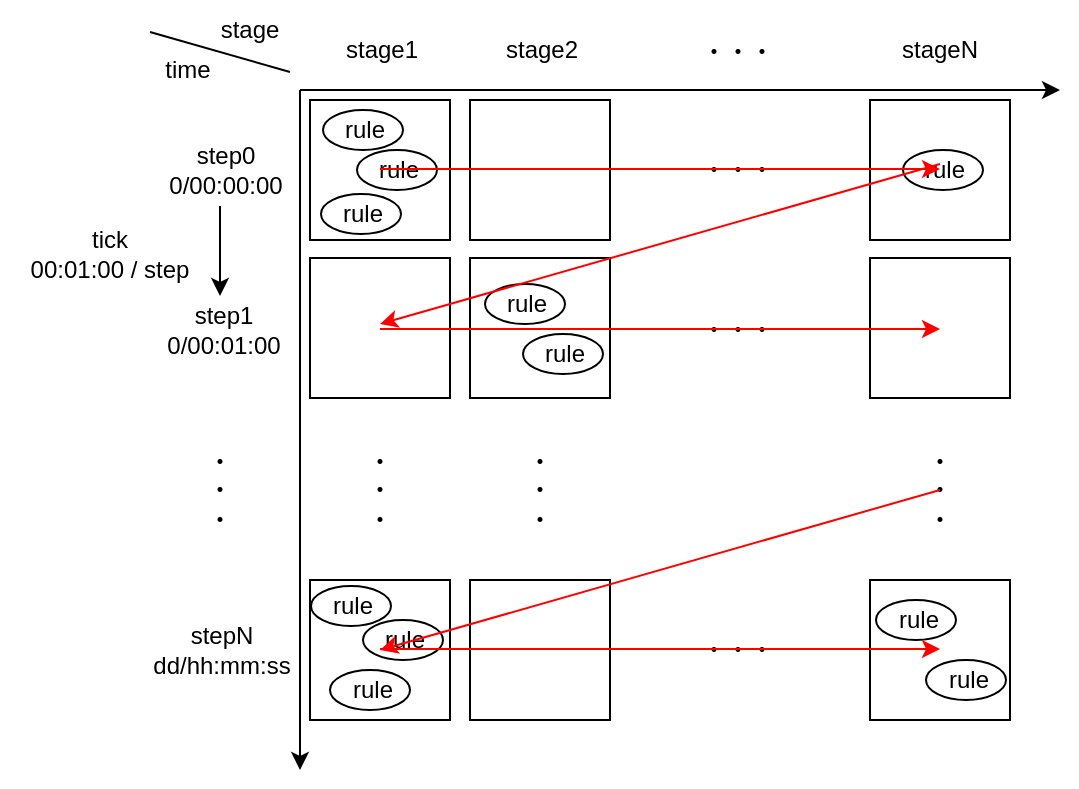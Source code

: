 <mxfile>
    <diagram id="dt9OBFTZSVVGdbWDUWGd" name="ページ1">
        <mxGraphModel dx="584" dy="390" grid="1" gridSize="10" guides="1" tooltips="1" connect="1" arrows="1" fold="1" page="1" pageScale="1" pageWidth="827" pageHeight="1169" background="#ffffff" math="0" shadow="0">
            <root>
                <mxCell id="0"/>
                <mxCell id="1" parent="0"/>
                <mxCell id="4" value="" style="endArrow=classic;html=1;" parent="1" edge="1">
                    <mxGeometry width="50" height="50" relative="1" as="geometry">
                        <mxPoint x="200" y="120" as="sourcePoint"/>
                        <mxPoint x="200" y="460" as="targetPoint"/>
                    </mxGeometry>
                </mxCell>
                <mxCell id="5" value="time" style="text;html=1;strokeColor=none;fillColor=none;align=center;verticalAlign=middle;whiteSpace=wrap;rounded=0;" parent="1" vertex="1">
                    <mxGeometry x="114" y="95" width="60" height="30" as="geometry"/>
                </mxCell>
                <mxCell id="6" value="" style="endArrow=none;html=1;" parent="1" edge="1">
                    <mxGeometry width="50" height="50" relative="1" as="geometry">
                        <mxPoint x="195" y="111" as="sourcePoint"/>
                        <mxPoint x="125" y="91" as="targetPoint"/>
                    </mxGeometry>
                </mxCell>
                <mxCell id="7" value="stage" style="text;html=1;strokeColor=none;fillColor=none;align=center;verticalAlign=middle;whiteSpace=wrap;rounded=0;" parent="1" vertex="1">
                    <mxGeometry x="145" y="75" width="60" height="30" as="geometry"/>
                </mxCell>
                <mxCell id="8" value="" style="endArrow=classic;html=1;" parent="1" edge="1">
                    <mxGeometry width="50" height="50" relative="1" as="geometry">
                        <mxPoint x="200" y="120" as="sourcePoint"/>
                        <mxPoint x="580" y="120" as="targetPoint"/>
                    </mxGeometry>
                </mxCell>
                <mxCell id="9" value="stage1" style="text;html=1;strokeColor=none;fillColor=none;align=center;verticalAlign=middle;whiteSpace=wrap;rounded=0;" parent="1" vertex="1">
                    <mxGeometry x="211" y="85" width="60" height="30" as="geometry"/>
                </mxCell>
                <mxCell id="10" value="stage2" style="text;html=1;strokeColor=none;fillColor=none;align=center;verticalAlign=middle;whiteSpace=wrap;rounded=0;" parent="1" vertex="1">
                    <mxGeometry x="291" y="85" width="60" height="30" as="geometry"/>
                </mxCell>
                <mxCell id="11" value="stageN" style="text;html=1;strokeColor=none;fillColor=none;align=center;verticalAlign=middle;whiteSpace=wrap;rounded=0;" parent="1" vertex="1">
                    <mxGeometry x="490" y="85" width="60" height="30" as="geometry"/>
                </mxCell>
                <mxCell id="12" value="・・・" style="text;html=1;strokeColor=none;fillColor=none;align=center;verticalAlign=middle;whiteSpace=wrap;rounded=0;" parent="1" vertex="1">
                    <mxGeometry x="389" y="86" width="60" height="30" as="geometry"/>
                </mxCell>
                <mxCell id="13" value="" style="whiteSpace=wrap;html=1;aspect=fixed;fillColor=none;" parent="1" vertex="1">
                    <mxGeometry x="205" y="125" width="70" height="70" as="geometry"/>
                </mxCell>
                <mxCell id="14" value="" style="whiteSpace=wrap;html=1;aspect=fixed;fillColor=none;" parent="1" vertex="1">
                    <mxGeometry x="285" y="125" width="70" height="70" as="geometry"/>
                </mxCell>
                <mxCell id="15" value="" style="whiteSpace=wrap;html=1;aspect=fixed;fillColor=none;" parent="1" vertex="1">
                    <mxGeometry x="485" y="125" width="70" height="70" as="geometry"/>
                </mxCell>
                <mxCell id="16" value="" style="whiteSpace=wrap;html=1;aspect=fixed;fillColor=none;" parent="1" vertex="1">
                    <mxGeometry x="205" y="204" width="70" height="70" as="geometry"/>
                </mxCell>
                <mxCell id="17" value="" style="whiteSpace=wrap;html=1;aspect=fixed;fillColor=none;" parent="1" vertex="1">
                    <mxGeometry x="285" y="204" width="70" height="70" as="geometry"/>
                </mxCell>
                <mxCell id="18" value="" style="whiteSpace=wrap;html=1;aspect=fixed;fillColor=none;" parent="1" vertex="1">
                    <mxGeometry x="485" y="204" width="70" height="70" as="geometry"/>
                </mxCell>
                <mxCell id="19" value="step0&lt;br&gt;0/00:00:00" style="text;html=1;strokeColor=none;fillColor=none;align=center;verticalAlign=middle;whiteSpace=wrap;rounded=0;" parent="1" vertex="1">
                    <mxGeometry x="133" y="145" width="60" height="30" as="geometry"/>
                </mxCell>
                <mxCell id="20" value="step1&lt;br&gt;0/00:01:00" style="text;html=1;strokeColor=none;fillColor=none;align=center;verticalAlign=middle;whiteSpace=wrap;rounded=0;" parent="1" vertex="1">
                    <mxGeometry x="132" y="225" width="60" height="30" as="geometry"/>
                </mxCell>
                <mxCell id="21" value="・&lt;br&gt;・&lt;br&gt;・" style="text;html=1;strokeColor=none;fillColor=none;align=center;verticalAlign=middle;whiteSpace=wrap;rounded=0;" parent="1" vertex="1">
                    <mxGeometry x="130" y="305" width="60" height="30" as="geometry"/>
                </mxCell>
                <mxCell id="22" value="stepN&lt;br&gt;dd/hh:mm:ss" style="text;html=1;strokeColor=none;fillColor=none;align=center;verticalAlign=middle;whiteSpace=wrap;rounded=0;" parent="1" vertex="1">
                    <mxGeometry x="131" y="385" width="60" height="30" as="geometry"/>
                </mxCell>
                <mxCell id="23" value="" style="whiteSpace=wrap;html=1;aspect=fixed;fillColor=none;" parent="1" vertex="1">
                    <mxGeometry x="205" y="365" width="70" height="70" as="geometry"/>
                </mxCell>
                <mxCell id="24" value="" style="whiteSpace=wrap;html=1;aspect=fixed;fillColor=none;" parent="1" vertex="1">
                    <mxGeometry x="285" y="365" width="70" height="70" as="geometry"/>
                </mxCell>
                <mxCell id="25" value="" style="whiteSpace=wrap;html=1;aspect=fixed;fillColor=none;" parent="1" vertex="1">
                    <mxGeometry x="485" y="365" width="70" height="70" as="geometry"/>
                </mxCell>
                <mxCell id="26" value="・&lt;br&gt;・&lt;br&gt;・" style="text;html=1;strokeColor=none;fillColor=none;align=center;verticalAlign=middle;whiteSpace=wrap;rounded=0;" parent="1" vertex="1">
                    <mxGeometry x="210" y="305" width="60" height="30" as="geometry"/>
                </mxCell>
                <mxCell id="27" value="・&lt;br&gt;・&lt;br&gt;・" style="text;html=1;strokeColor=none;fillColor=none;align=center;verticalAlign=middle;whiteSpace=wrap;rounded=0;" parent="1" vertex="1">
                    <mxGeometry x="290" y="305" width="60" height="30" as="geometry"/>
                </mxCell>
                <mxCell id="28" value="・&lt;br&gt;・&lt;br&gt;・" style="text;html=1;strokeColor=none;fillColor=none;align=center;verticalAlign=middle;whiteSpace=wrap;rounded=0;" parent="1" vertex="1">
                    <mxGeometry x="490" y="305" width="60" height="30" as="geometry"/>
                </mxCell>
                <mxCell id="29" value="・・・" style="text;html=1;strokeColor=none;fillColor=none;align=center;verticalAlign=middle;whiteSpace=wrap;rounded=0;" parent="1" vertex="1">
                    <mxGeometry x="389" y="145" width="60" height="30" as="geometry"/>
                </mxCell>
                <mxCell id="30" value="・・・" style="text;html=1;strokeColor=none;fillColor=none;align=center;verticalAlign=middle;whiteSpace=wrap;rounded=0;" parent="1" vertex="1">
                    <mxGeometry x="389" y="225" width="60" height="30" as="geometry"/>
                </mxCell>
                <mxCell id="31" value="・・・" style="text;html=1;strokeColor=none;fillColor=none;align=center;verticalAlign=middle;whiteSpace=wrap;rounded=0;" parent="1" vertex="1">
                    <mxGeometry x="389" y="385" width="60" height="30" as="geometry"/>
                </mxCell>
                <mxCell id="36" value="" style="ellipse;whiteSpace=wrap;html=1;fillColor=none;" parent="1" vertex="1">
                    <mxGeometry x="215" y="410" width="40" height="20" as="geometry"/>
                </mxCell>
                <mxCell id="37" value="rule" style="text;html=1;strokeColor=none;fillColor=none;align=center;verticalAlign=middle;whiteSpace=wrap;rounded=0;" parent="1" vertex="1">
                    <mxGeometry x="203.5" y="405" width="65" height="30" as="geometry"/>
                </mxCell>
                <mxCell id="38" value="" style="ellipse;whiteSpace=wrap;html=1;fillColor=none;" parent="1" vertex="1">
                    <mxGeometry x="211.5" y="130" width="40" height="20" as="geometry"/>
                </mxCell>
                <mxCell id="39" value="rule" style="text;html=1;strokeColor=none;fillColor=none;align=center;verticalAlign=middle;whiteSpace=wrap;rounded=0;" parent="1" vertex="1">
                    <mxGeometry x="200" y="125" width="65" height="30" as="geometry"/>
                </mxCell>
                <mxCell id="44" value="" style="ellipse;whiteSpace=wrap;html=1;fillColor=none;" parent="1" vertex="1">
                    <mxGeometry x="228.5" y="150" width="40" height="20" as="geometry"/>
                </mxCell>
                <mxCell id="45" value="rule" style="text;html=1;strokeColor=none;fillColor=none;align=center;verticalAlign=middle;whiteSpace=wrap;rounded=0;" parent="1" vertex="1">
                    <mxGeometry x="217" y="145" width="65" height="30" as="geometry"/>
                </mxCell>
                <mxCell id="46" value="" style="ellipse;whiteSpace=wrap;html=1;fillColor=none;" parent="1" vertex="1">
                    <mxGeometry x="210.5" y="172" width="40" height="20" as="geometry"/>
                </mxCell>
                <mxCell id="47" value="rule" style="text;html=1;strokeColor=none;fillColor=none;align=center;verticalAlign=middle;whiteSpace=wrap;rounded=0;" parent="1" vertex="1">
                    <mxGeometry x="199" y="167" width="65" height="30" as="geometry"/>
                </mxCell>
                <mxCell id="48" value="" style="ellipse;whiteSpace=wrap;html=1;fillColor=none;" parent="1" vertex="1">
                    <mxGeometry x="292.5" y="217" width="40" height="20" as="geometry"/>
                </mxCell>
                <mxCell id="49" value="rule" style="text;html=1;strokeColor=none;fillColor=none;align=center;verticalAlign=middle;whiteSpace=wrap;rounded=0;" parent="1" vertex="1">
                    <mxGeometry x="281" y="212" width="65" height="30" as="geometry"/>
                </mxCell>
                <mxCell id="50" value="" style="ellipse;whiteSpace=wrap;html=1;fillColor=none;" parent="1" vertex="1">
                    <mxGeometry x="311.5" y="242" width="40" height="20" as="geometry"/>
                </mxCell>
                <mxCell id="51" value="rule" style="text;html=1;strokeColor=none;fillColor=none;align=center;verticalAlign=middle;whiteSpace=wrap;rounded=0;" parent="1" vertex="1">
                    <mxGeometry x="300" y="237" width="65" height="30" as="geometry"/>
                </mxCell>
                <mxCell id="52" value="" style="ellipse;whiteSpace=wrap;html=1;fillColor=none;" parent="1" vertex="1">
                    <mxGeometry x="501.5" y="150" width="40" height="20" as="geometry"/>
                </mxCell>
                <mxCell id="53" value="rule" style="text;html=1;strokeColor=none;fillColor=none;align=center;verticalAlign=middle;whiteSpace=wrap;rounded=0;" parent="1" vertex="1">
                    <mxGeometry x="490" y="145" width="65" height="30" as="geometry"/>
                </mxCell>
                <mxCell id="54" value="" style="ellipse;whiteSpace=wrap;html=1;fillColor=none;" parent="1" vertex="1">
                    <mxGeometry x="488" y="375" width="40" height="20" as="geometry"/>
                </mxCell>
                <mxCell id="55" value="rule" style="text;html=1;strokeColor=none;fillColor=none;align=center;verticalAlign=middle;whiteSpace=wrap;rounded=0;" parent="1" vertex="1">
                    <mxGeometry x="476.5" y="370" width="65" height="30" as="geometry"/>
                </mxCell>
                <mxCell id="56" value="" style="ellipse;whiteSpace=wrap;html=1;fillColor=none;" parent="1" vertex="1">
                    <mxGeometry x="513" y="405" width="40" height="20" as="geometry"/>
                </mxCell>
                <mxCell id="57" value="rule" style="text;html=1;strokeColor=none;fillColor=none;align=center;verticalAlign=middle;whiteSpace=wrap;rounded=0;" parent="1" vertex="1">
                    <mxGeometry x="501.5" y="400" width="65" height="30" as="geometry"/>
                </mxCell>
                <mxCell id="58" value="" style="ellipse;whiteSpace=wrap;html=1;fillColor=none;" parent="1" vertex="1">
                    <mxGeometry x="205.5" y="368" width="40" height="20" as="geometry"/>
                </mxCell>
                <mxCell id="59" value="rule" style="text;html=1;strokeColor=none;fillColor=none;align=center;verticalAlign=middle;whiteSpace=wrap;rounded=0;" parent="1" vertex="1">
                    <mxGeometry x="194" y="363" width="65" height="30" as="geometry"/>
                </mxCell>
                <mxCell id="60" value="" style="ellipse;whiteSpace=wrap;html=1;fillColor=none;" parent="1" vertex="1">
                    <mxGeometry x="231.5" y="385" width="40" height="20" as="geometry"/>
                </mxCell>
                <mxCell id="61" value="rule" style="text;html=1;strokeColor=none;fillColor=none;align=center;verticalAlign=middle;whiteSpace=wrap;rounded=0;" parent="1" vertex="1">
                    <mxGeometry x="220" y="380" width="65" height="30" as="geometry"/>
                </mxCell>
                <mxCell id="64" value="tick&lt;br&gt;00:01:00 / step" style="text;html=1;strokeColor=none;fillColor=none;align=center;verticalAlign=middle;whiteSpace=wrap;rounded=0;" parent="1" vertex="1">
                    <mxGeometry x="50" y="187" width="110" height="30" as="geometry"/>
                </mxCell>
                <mxCell id="65" value="" style="endArrow=classic;html=1;" parent="1" edge="1">
                    <mxGeometry width="50" height="50" relative="1" as="geometry">
                        <mxPoint x="160" y="178" as="sourcePoint"/>
                        <mxPoint x="160" y="223" as="targetPoint"/>
                    </mxGeometry>
                </mxCell>
                <mxCell id="67" value="" style="endArrow=classic;html=1;fillColor=#a20025;strokeColor=#FF0000;" edge="1" parent="1">
                    <mxGeometry width="50" height="50" relative="1" as="geometry">
                        <mxPoint x="240" y="159.5" as="sourcePoint"/>
                        <mxPoint x="520" y="159.5" as="targetPoint"/>
                    </mxGeometry>
                </mxCell>
                <mxCell id="68" value="" style="endArrow=classic;html=1;fillColor=#a20025;strokeColor=#FF0000;" edge="1" parent="1">
                    <mxGeometry width="50" height="50" relative="1" as="geometry">
                        <mxPoint x="240" y="239.5" as="sourcePoint"/>
                        <mxPoint x="520" y="239.5" as="targetPoint"/>
                    </mxGeometry>
                </mxCell>
                <mxCell id="69" value="" style="endArrow=classic;html=1;fillColor=#a20025;strokeColor=#FF0000;" edge="1" parent="1">
                    <mxGeometry width="50" height="50" relative="1" as="geometry">
                        <mxPoint x="240" y="399.5" as="sourcePoint"/>
                        <mxPoint x="520" y="399.5" as="targetPoint"/>
                    </mxGeometry>
                </mxCell>
                <mxCell id="70" value="" style="endArrow=classic;html=1;fillColor=#a20025;strokeColor=#FF0000;" edge="1" parent="1">
                    <mxGeometry width="50" height="50" relative="1" as="geometry">
                        <mxPoint x="520" y="157" as="sourcePoint"/>
                        <mxPoint x="240" y="237" as="targetPoint"/>
                    </mxGeometry>
                </mxCell>
                <mxCell id="72" value="" style="endArrow=classic;html=1;fillColor=#a20025;strokeColor=#FF0000;" edge="1" parent="1">
                    <mxGeometry width="50" height="50" relative="1" as="geometry">
                        <mxPoint x="520" y="320" as="sourcePoint"/>
                        <mxPoint x="240" y="400" as="targetPoint"/>
                    </mxGeometry>
                </mxCell>
            </root>
        </mxGraphModel>
    </diagram>
</mxfile>
